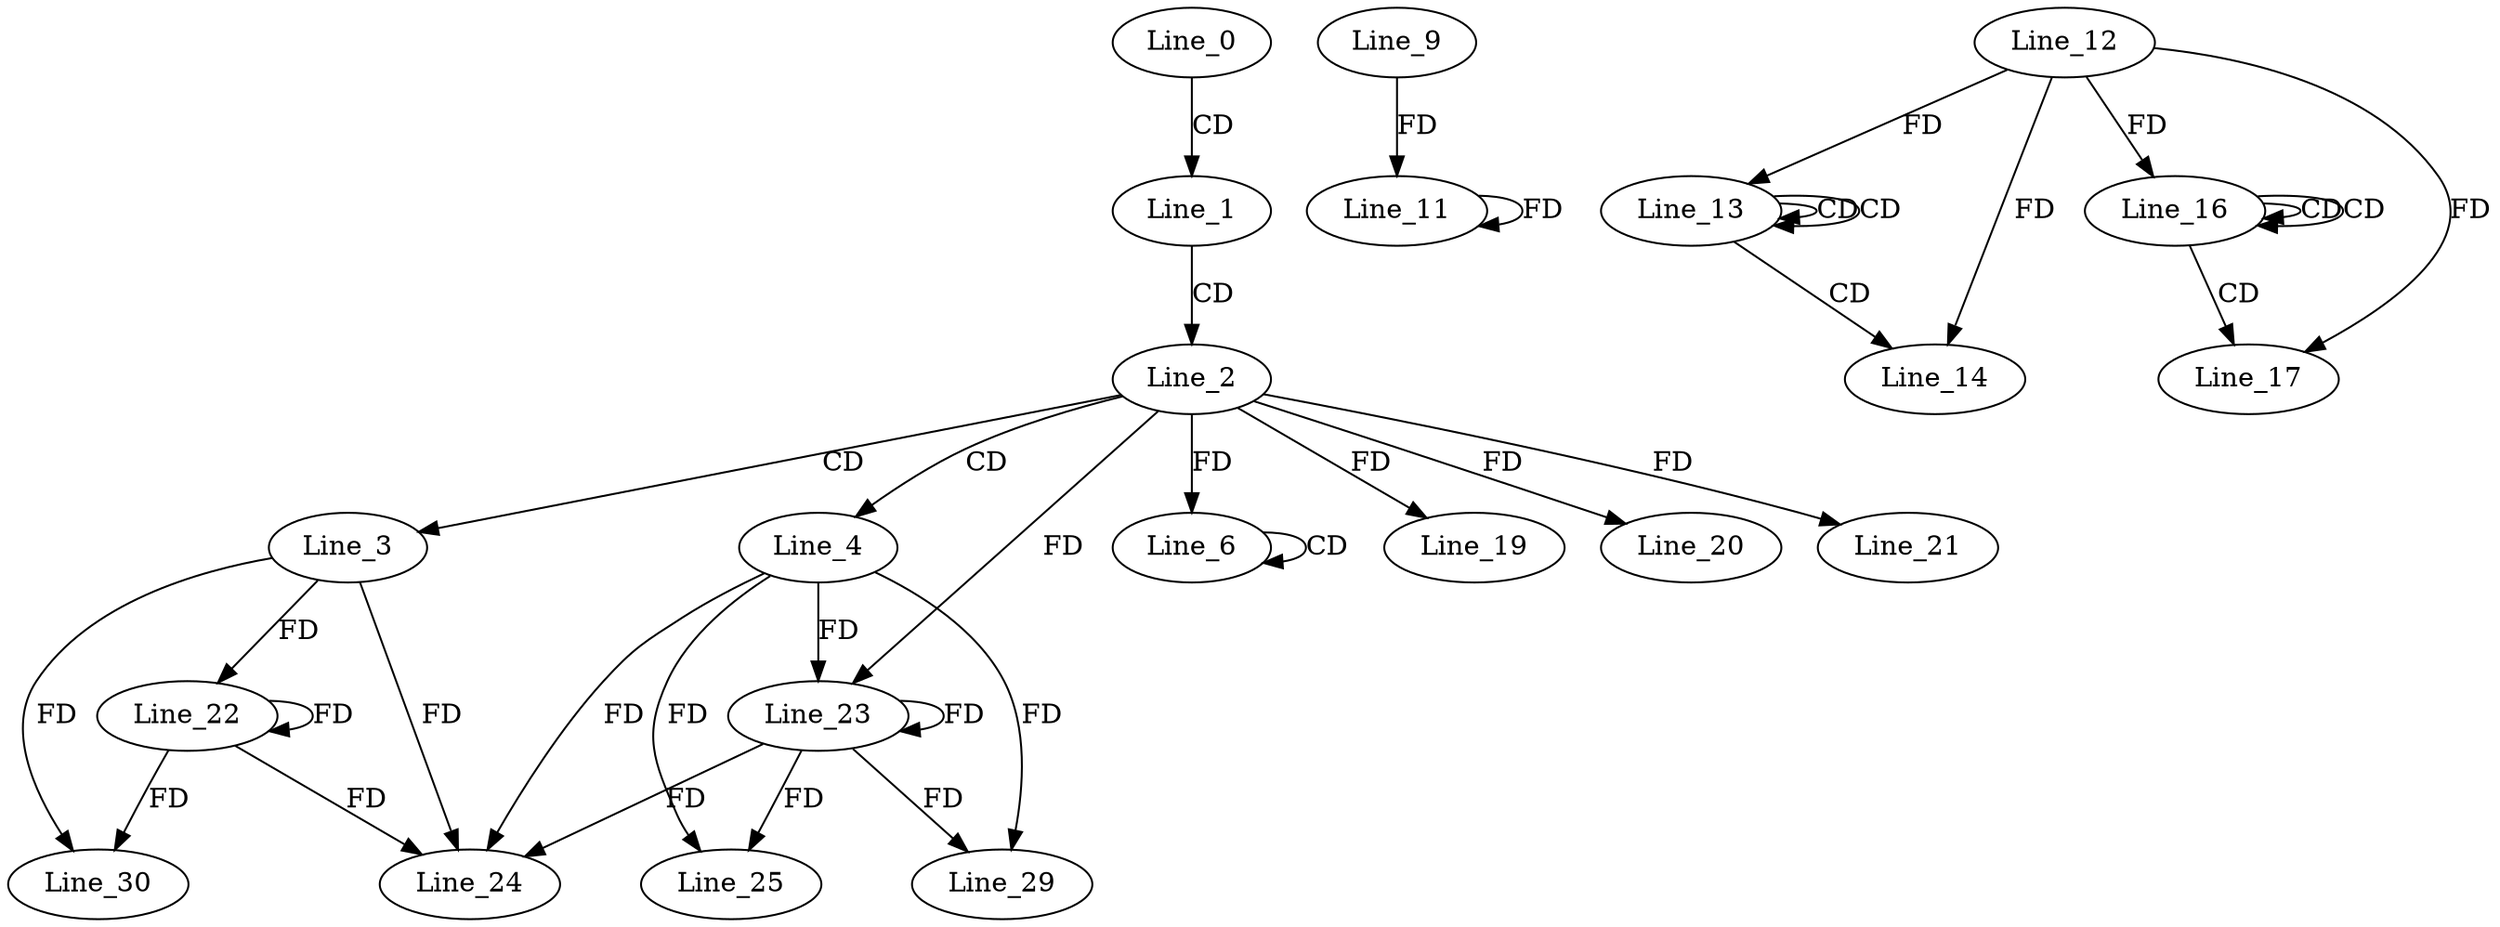 digraph G {
  Line_0;
  Line_1;
  Line_2;
  Line_3;
  Line_4;
  Line_6;
  Line_6;
  Line_6;
  Line_9;
  Line_11;
  Line_11;
  Line_13;
  Line_13;
  Line_13;
  Line_12;
  Line_13;
  Line_14;
  Line_14;
  Line_16;
  Line_16;
  Line_16;
  Line_17;
  Line_19;
  Line_20;
  Line_21;
  Line_22;
  Line_23;
  Line_23;
  Line_24;
  Line_25;
  Line_29;
  Line_30;
  Line_0 -> Line_1 [ label="CD" ];
  Line_1 -> Line_2 [ label="CD" ];
  Line_2 -> Line_3 [ label="CD" ];
  Line_2 -> Line_4 [ label="CD" ];
  Line_6 -> Line_6 [ label="CD" ];
  Line_2 -> Line_6 [ label="FD" ];
  Line_9 -> Line_11 [ label="FD" ];
  Line_11 -> Line_11 [ label="FD" ];
  Line_13 -> Line_13 [ label="CD" ];
  Line_13 -> Line_13 [ label="CD" ];
  Line_12 -> Line_13 [ label="FD" ];
  Line_13 -> Line_14 [ label="CD" ];
  Line_12 -> Line_14 [ label="FD" ];
  Line_16 -> Line_16 [ label="CD" ];
  Line_16 -> Line_16 [ label="CD" ];
  Line_12 -> Line_16 [ label="FD" ];
  Line_16 -> Line_17 [ label="CD" ];
  Line_12 -> Line_17 [ label="FD" ];
  Line_2 -> Line_19 [ label="FD" ];
  Line_2 -> Line_20 [ label="FD" ];
  Line_2 -> Line_21 [ label="FD" ];
  Line_3 -> Line_22 [ label="FD" ];
  Line_22 -> Line_22 [ label="FD" ];
  Line_4 -> Line_23 [ label="FD" ];
  Line_23 -> Line_23 [ label="FD" ];
  Line_2 -> Line_23 [ label="FD" ];
  Line_3 -> Line_24 [ label="FD" ];
  Line_22 -> Line_24 [ label="FD" ];
  Line_4 -> Line_24 [ label="FD" ];
  Line_23 -> Line_24 [ label="FD" ];
  Line_4 -> Line_25 [ label="FD" ];
  Line_23 -> Line_25 [ label="FD" ];
  Line_4 -> Line_29 [ label="FD" ];
  Line_23 -> Line_29 [ label="FD" ];
  Line_3 -> Line_30 [ label="FD" ];
  Line_22 -> Line_30 [ label="FD" ];
}
